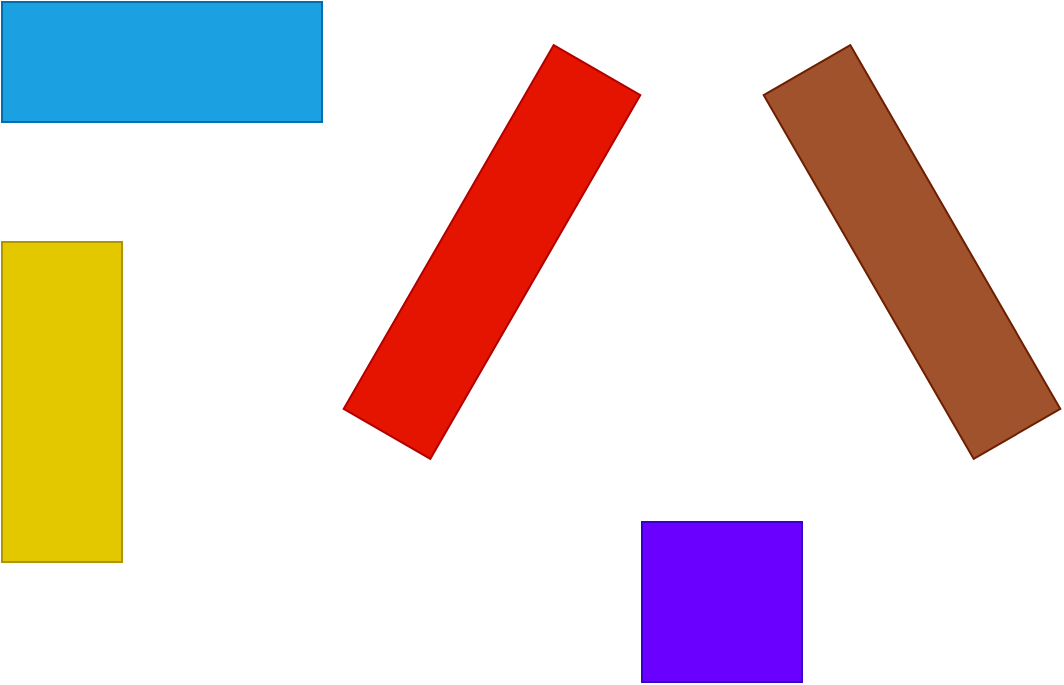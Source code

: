 <mxfile version="13.3.5" type="device"><diagram id="GMahBNkLojQUfAEZD3jd" name="Page-1"><mxGraphModel dx="1024" dy="592" grid="1" gridSize="10" guides="1" tooltips="1" connect="1" arrows="1" fold="1" page="1" pageScale="1" pageWidth="583" pageHeight="413" math="0" shadow="0"><root><mxCell id="0"/><mxCell id="1" parent="0"/><mxCell id="cNPXTknvqhplOcr3bk2K-1" value="" style="rounded=0;whiteSpace=wrap;html=1;fillColor=#1ba1e2;strokeColor=#006EAF;fontColor=#ffffff;" vertex="1" parent="1"><mxGeometry x="40" y="40" width="160" height="60" as="geometry"/></mxCell><mxCell id="cNPXTknvqhplOcr3bk2K-2" value="" style="rounded=0;whiteSpace=wrap;html=1;rotation=90;fillColor=#e3c800;strokeColor=#B09500;fontColor=#ffffff;" vertex="1" parent="1"><mxGeometry x="-10" y="210" width="160" height="60" as="geometry"/></mxCell><mxCell id="cNPXTknvqhplOcr3bk2K-3" value="" style="rounded=0;whiteSpace=wrap;html=1;rotation=-60;fillColor=#e51400;strokeColor=#B20000;fontColor=#ffffff;" vertex="1" parent="1"><mxGeometry x="180" y="140" width="210" height="50" as="geometry"/></mxCell><mxCell id="cNPXTknvqhplOcr3bk2K-4" value="" style="rounded=0;whiteSpace=wrap;html=1;rotation=60;fillColor=#a0522d;strokeColor=#6D1F00;fontColor=#ffffff;" vertex="1" parent="1"><mxGeometry x="390" y="140" width="210" height="50" as="geometry"/></mxCell><mxCell id="cNPXTknvqhplOcr3bk2K-5" value="" style="whiteSpace=wrap;html=1;aspect=fixed;fillColor=#6a00ff;strokeColor=#3700CC;fontColor=#ffffff;" vertex="1" parent="1"><mxGeometry x="360" y="300" width="80" height="80" as="geometry"/></mxCell></root></mxGraphModel></diagram></mxfile>